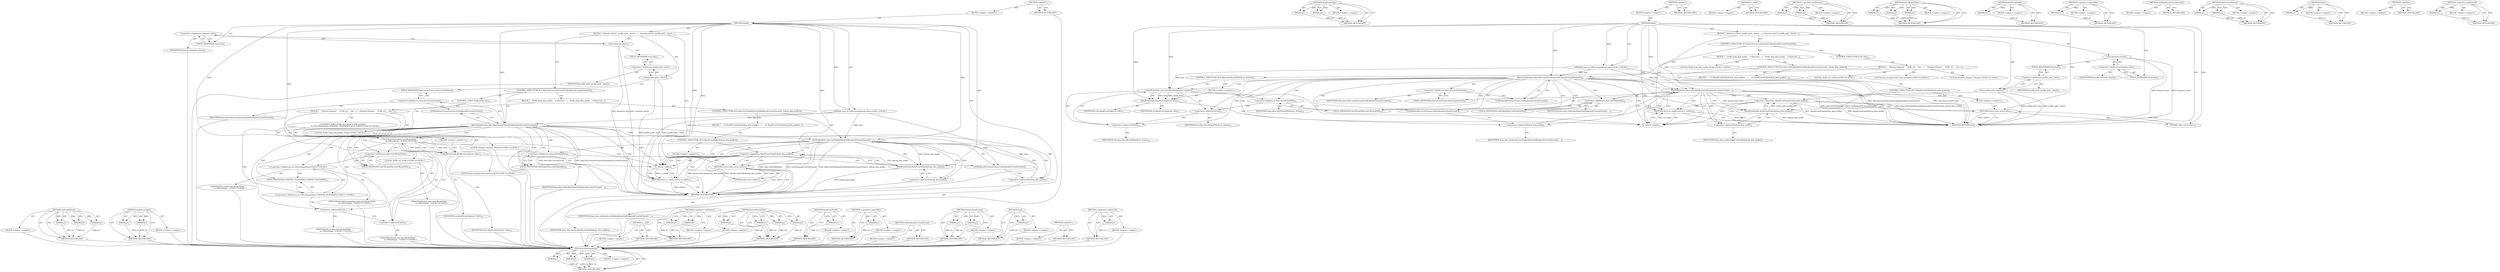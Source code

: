 digraph "&lt;operator&gt;.addressOf" {
vulnerable_108 [label=<(METHOD,GetPickledData)>];
vulnerable_109 [label=<(PARAM,p1)>];
vulnerable_110 [label=<(PARAM,p2)>];
vulnerable_111 [label=<(PARAM,p3)>];
vulnerable_112 [label=<(BLOCK,&lt;empty&gt;,&lt;empty&gt;)>];
vulnerable_113 [label=<(METHOD_RETURN,ANY)>];
vulnerable_132 [label=<(METHOD,ReadFromTuple)>];
vulnerable_133 [label=<(PARAM,p1)>];
vulnerable_134 [label=<(PARAM,p2)>];
vulnerable_135 [label=<(BLOCK,&lt;empty&gt;,&lt;empty&gt;)>];
vulnerable_136 [label=<(METHOD_RETURN,ANY)>];
vulnerable_6 [label=<(METHOD,&lt;global&gt;)<SUB>1</SUB>>];
vulnerable_7 [label=<(BLOCK,&lt;empty&gt;,&lt;empty&gt;)<SUB>1</SUB>>];
vulnerable_8 [label=<(METHOD,Read)<SUB>1</SUB>>];
vulnerable_9 [label="<(PARAM,const ui::OSExchangeData&amp; data)<SUB>1</SUB>>"];
vulnerable_10 [label=<(BLOCK,{
  elements.clear();

  profile_path_.clear();...,{
  elements.clear();

  profile_path_.clear();...)<SUB>1</SUB>>];
vulnerable_11 [label=<(clear,elements.clear())<SUB>2</SUB>>];
vulnerable_12 [label=<(&lt;operator&gt;.fieldAccess,elements.clear)<SUB>2</SUB>>];
vulnerable_13 [label=<(IDENTIFIER,elements,elements.clear())<SUB>2</SUB>>];
vulnerable_14 [label=<(FIELD_IDENTIFIER,clear,clear)<SUB>2</SUB>>];
vulnerable_15 [label=<(clear,profile_path_.clear())<SUB>4</SUB>>];
vulnerable_16 [label=<(&lt;operator&gt;.fieldAccess,profile_path_.clear)<SUB>4</SUB>>];
vulnerable_17 [label=<(IDENTIFIER,profile_path_,profile_path_.clear())<SUB>4</SUB>>];
vulnerable_18 [label=<(FIELD_IDENTIFIER,clear,clear)<SUB>4</SUB>>];
vulnerable_19 [label=<(CONTROL_STRUCTURE,IF,if (data.HasCustomFormat(GetBookmarkCustomFormat())))<SUB>6</SUB>>];
vulnerable_20 [label=<(HasCustomFormat,data.HasCustomFormat(GetBookmarkCustomFormat()))<SUB>6</SUB>>];
vulnerable_21 [label=<(&lt;operator&gt;.fieldAccess,data.HasCustomFormat)<SUB>6</SUB>>];
vulnerable_22 [label=<(IDENTIFIER,data,data.HasCustomFormat(GetBookmarkCustomFormat()))<SUB>6</SUB>>];
vulnerable_23 [label=<(FIELD_IDENTIFIER,HasCustomFormat,HasCustomFormat)<SUB>6</SUB>>];
vulnerable_24 [label=<(GetBookmarkCustomFormat,GetBookmarkCustomFormat())<SUB>6</SUB>>];
vulnerable_25 [label=<(BLOCK,{
    Pickle drag_data_pickle;
    if (data.Get...,{
    Pickle drag_data_pickle;
    if (data.Get...)<SUB>6</SUB>>];
vulnerable_26 [label="<(LOCAL,Pickle drag_data_pickle: Pickle)<SUB>7</SUB>>"];
vulnerable_27 [label=<(CONTROL_STRUCTURE,IF,if (data.GetPickledData(GetBookmarkCustomFormat(), &amp;drag_data_pickle)))<SUB>8</SUB>>];
vulnerable_28 [label=<(GetPickledData,data.GetPickledData(GetBookmarkCustomFormat(), ...)<SUB>8</SUB>>];
vulnerable_29 [label=<(&lt;operator&gt;.fieldAccess,data.GetPickledData)<SUB>8</SUB>>];
vulnerable_30 [label=<(IDENTIFIER,data,data.GetPickledData(GetBookmarkCustomFormat(), ...)<SUB>8</SUB>>];
vulnerable_31 [label=<(FIELD_IDENTIFIER,GetPickledData,GetPickledData)<SUB>8</SUB>>];
vulnerable_32 [label=<(GetBookmarkCustomFormat,GetBookmarkCustomFormat())<SUB>8</SUB>>];
vulnerable_33 [label=<(&lt;operator&gt;.addressOf,&amp;drag_data_pickle)<SUB>8</SUB>>];
vulnerable_34 [label=<(IDENTIFIER,drag_data_pickle,data.GetPickledData(GetBookmarkCustomFormat(), ...)<SUB>8</SUB>>];
vulnerable_35 [label=<(BLOCK,{
      if (!ReadFromPickle(&amp;drag_data_pickle))...,{
      if (!ReadFromPickle(&amp;drag_data_pickle))...)<SUB>8</SUB>>];
vulnerable_36 [label=<(CONTROL_STRUCTURE,IF,if (!ReadFromPickle(&amp;drag_data_pickle)))<SUB>9</SUB>>];
vulnerable_37 [label=<(&lt;operator&gt;.logicalNot,!ReadFromPickle(&amp;drag_data_pickle))<SUB>9</SUB>>];
vulnerable_38 [label=<(ReadFromPickle,ReadFromPickle(&amp;drag_data_pickle))<SUB>9</SUB>>];
vulnerable_39 [label=<(&lt;operator&gt;.addressOf,&amp;drag_data_pickle)<SUB>9</SUB>>];
vulnerable_40 [label=<(IDENTIFIER,drag_data_pickle,ReadFromPickle(&amp;drag_data_pickle))<SUB>9</SUB>>];
vulnerable_41 [label=<(BLOCK,&lt;empty&gt;,&lt;empty&gt;)<SUB>10</SUB>>];
vulnerable_42 [label=<(RETURN,return false;,return false;)<SUB>10</SUB>>];
vulnerable_43 [label=<(LITERAL,false,return false;)<SUB>10</SUB>>];
vulnerable_44 [label=<(CONTROL_STRUCTURE,ELSE,else)<SUB>12</SUB>>];
vulnerable_45 [label=<(BLOCK,{
     Element element;
     GURL url;
     bas...,{
     Element element;
     GURL url;
     bas...)<SUB>12</SUB>>];
vulnerable_46 [label="<(LOCAL,Element element: Element)<SUB>13</SUB>>"];
vulnerable_47 [label="<(LOCAL,GURL url: GURL)<SUB>14</SUB>>"];
vulnerable_48 [label="<(LOCAL,base.string16 title: base.string16)<SUB>15</SUB>>"];
vulnerable_49 [label=<(CONTROL_STRUCTURE,IF,if (data.GetURLAndTitle(&amp;url, &amp;title)))<SUB>16</SUB>>];
vulnerable_50 [label=<(GetURLAndTitle,data.GetURLAndTitle(&amp;url, &amp;title))<SUB>16</SUB>>];
vulnerable_51 [label=<(&lt;operator&gt;.fieldAccess,data.GetURLAndTitle)<SUB>16</SUB>>];
vulnerable_52 [label=<(IDENTIFIER,data,data.GetURLAndTitle(&amp;url, &amp;title))<SUB>16</SUB>>];
vulnerable_53 [label=<(FIELD_IDENTIFIER,GetURLAndTitle,GetURLAndTitle)<SUB>16</SUB>>];
vulnerable_54 [label=<(&lt;operator&gt;.addressOf,&amp;url)<SUB>16</SUB>>];
vulnerable_55 [label=<(IDENTIFIER,url,data.GetURLAndTitle(&amp;url, &amp;title))<SUB>16</SUB>>];
vulnerable_56 [label=<(&lt;operator&gt;.addressOf,&amp;title)<SUB>16</SUB>>];
vulnerable_57 [label=<(IDENTIFIER,title,data.GetURLAndTitle(&amp;url, &amp;title))<SUB>16</SUB>>];
vulnerable_58 [label=<(BLOCK,&lt;empty&gt;,&lt;empty&gt;)<SUB>17</SUB>>];
vulnerable_59 [label=<(ReadFromTuple,ReadFromTuple(url, title))<SUB>17</SUB>>];
vulnerable_60 [label=<(IDENTIFIER,url,ReadFromTuple(url, title))<SUB>17</SUB>>];
vulnerable_61 [label=<(IDENTIFIER,title,ReadFromTuple(url, title))<SUB>17</SUB>>];
vulnerable_62 [label=<(RETURN,return is_valid();,return is_valid();)<SUB>20</SUB>>];
vulnerable_63 [label=<(is_valid,is_valid())<SUB>20</SUB>>];
vulnerable_64 [label=<(METHOD_RETURN,bool)<SUB>1</SUB>>];
vulnerable_66 [label=<(METHOD_RETURN,ANY)<SUB>1</SUB>>];
vulnerable_137 [label=<(METHOD,is_valid)>];
vulnerable_138 [label=<(BLOCK,&lt;empty&gt;,&lt;empty&gt;)>];
vulnerable_139 [label=<(METHOD_RETURN,ANY)>];
vulnerable_95 [label=<(METHOD,&lt;operator&gt;.fieldAccess)>];
vulnerable_96 [label=<(PARAM,p1)>];
vulnerable_97 [label=<(PARAM,p2)>];
vulnerable_98 [label=<(BLOCK,&lt;empty&gt;,&lt;empty&gt;)>];
vulnerable_99 [label=<(METHOD_RETURN,ANY)>];
vulnerable_126 [label=<(METHOD,GetURLAndTitle)>];
vulnerable_127 [label=<(PARAM,p1)>];
vulnerable_128 [label=<(PARAM,p2)>];
vulnerable_129 [label=<(PARAM,p3)>];
vulnerable_130 [label=<(BLOCK,&lt;empty&gt;,&lt;empty&gt;)>];
vulnerable_131 [label=<(METHOD_RETURN,ANY)>];
vulnerable_122 [label=<(METHOD,ReadFromPickle)>];
vulnerable_123 [label=<(PARAM,p1)>];
vulnerable_124 [label=<(BLOCK,&lt;empty&gt;,&lt;empty&gt;)>];
vulnerable_125 [label=<(METHOD_RETURN,ANY)>];
vulnerable_118 [label=<(METHOD,&lt;operator&gt;.logicalNot)>];
vulnerable_119 [label=<(PARAM,p1)>];
vulnerable_120 [label=<(BLOCK,&lt;empty&gt;,&lt;empty&gt;)>];
vulnerable_121 [label=<(METHOD_RETURN,ANY)>];
vulnerable_105 [label=<(METHOD,GetBookmarkCustomFormat)>];
vulnerable_106 [label=<(BLOCK,&lt;empty&gt;,&lt;empty&gt;)>];
vulnerable_107 [label=<(METHOD_RETURN,ANY)>];
vulnerable_100 [label=<(METHOD,HasCustomFormat)>];
vulnerable_101 [label=<(PARAM,p1)>];
vulnerable_102 [label=<(PARAM,p2)>];
vulnerable_103 [label=<(BLOCK,&lt;empty&gt;,&lt;empty&gt;)>];
vulnerable_104 [label=<(METHOD_RETURN,ANY)>];
vulnerable_91 [label=<(METHOD,clear)>];
vulnerable_92 [label=<(PARAM,p1)>];
vulnerable_93 [label=<(BLOCK,&lt;empty&gt;,&lt;empty&gt;)>];
vulnerable_94 [label=<(METHOD_RETURN,ANY)>];
vulnerable_85 [label=<(METHOD,&lt;global&gt;)<SUB>1</SUB>>];
vulnerable_86 [label=<(BLOCK,&lt;empty&gt;,&lt;empty&gt;)>];
vulnerable_87 [label=<(METHOD_RETURN,ANY)>];
vulnerable_114 [label=<(METHOD,&lt;operator&gt;.addressOf)>];
vulnerable_115 [label=<(PARAM,p1)>];
vulnerable_116 [label=<(BLOCK,&lt;empty&gt;,&lt;empty&gt;)>];
vulnerable_117 [label=<(METHOD_RETURN,ANY)>];
fixed_115 [label=<(METHOD,GetPickledData)>];
fixed_116 [label=<(PARAM,p1)>];
fixed_117 [label=<(PARAM,p2)>];
fixed_118 [label=<(PARAM,p3)>];
fixed_119 [label=<(BLOCK,&lt;empty&gt;,&lt;empty&gt;)>];
fixed_120 [label=<(METHOD_RETURN,ANY)>];
fixed_140 [label=<(METHOD,ReadFromTuple)>];
fixed_141 [label=<(PARAM,p1)>];
fixed_142 [label=<(PARAM,p2)>];
fixed_143 [label=<(BLOCK,&lt;empty&gt;,&lt;empty&gt;)>];
fixed_144 [label=<(METHOD_RETURN,ANY)>];
fixed_6 [label=<(METHOD,&lt;global&gt;)<SUB>1</SUB>>];
fixed_7 [label=<(BLOCK,&lt;empty&gt;,&lt;empty&gt;)<SUB>1</SUB>>];
fixed_8 [label=<(METHOD,Read)<SUB>1</SUB>>];
fixed_9 [label="<(PARAM,const ui::OSExchangeData&amp; data)<SUB>1</SUB>>"];
fixed_10 [label=<(BLOCK,{
  elements.clear();

  profile_path_.clear();...,{
  elements.clear();

  profile_path_.clear();...)<SUB>1</SUB>>];
fixed_11 [label=<(clear,elements.clear())<SUB>2</SUB>>];
fixed_12 [label=<(&lt;operator&gt;.fieldAccess,elements.clear)<SUB>2</SUB>>];
fixed_13 [label=<(IDENTIFIER,elements,elements.clear())<SUB>2</SUB>>];
fixed_14 [label=<(FIELD_IDENTIFIER,clear,clear)<SUB>2</SUB>>];
fixed_15 [label=<(clear,profile_path_.clear())<SUB>4</SUB>>];
fixed_16 [label=<(&lt;operator&gt;.fieldAccess,profile_path_.clear)<SUB>4</SUB>>];
fixed_17 [label=<(IDENTIFIER,profile_path_,profile_path_.clear())<SUB>4</SUB>>];
fixed_18 [label=<(FIELD_IDENTIFIER,clear,clear)<SUB>4</SUB>>];
fixed_19 [label=<(CONTROL_STRUCTURE,IF,if (data.HasCustomFormat(GetBookmarkCustomFormat())))<SUB>6</SUB>>];
fixed_20 [label=<(HasCustomFormat,data.HasCustomFormat(GetBookmarkCustomFormat()))<SUB>6</SUB>>];
fixed_21 [label=<(&lt;operator&gt;.fieldAccess,data.HasCustomFormat)<SUB>6</SUB>>];
fixed_22 [label=<(IDENTIFIER,data,data.HasCustomFormat(GetBookmarkCustomFormat()))<SUB>6</SUB>>];
fixed_23 [label=<(FIELD_IDENTIFIER,HasCustomFormat,HasCustomFormat)<SUB>6</SUB>>];
fixed_24 [label=<(GetBookmarkCustomFormat,GetBookmarkCustomFormat())<SUB>6</SUB>>];
fixed_25 [label=<(BLOCK,{
    Pickle drag_data_pickle;
    if (data.Get...,{
    Pickle drag_data_pickle;
    if (data.Get...)<SUB>6</SUB>>];
fixed_26 [label="<(LOCAL,Pickle drag_data_pickle: Pickle)<SUB>7</SUB>>"];
fixed_27 [label=<(CONTROL_STRUCTURE,IF,if (data.GetPickledData(GetBookmarkCustomFormat(), &amp;drag_data_pickle)))<SUB>8</SUB>>];
fixed_28 [label=<(GetPickledData,data.GetPickledData(GetBookmarkCustomFormat(), ...)<SUB>8</SUB>>];
fixed_29 [label=<(&lt;operator&gt;.fieldAccess,data.GetPickledData)<SUB>8</SUB>>];
fixed_30 [label=<(IDENTIFIER,data,data.GetPickledData(GetBookmarkCustomFormat(), ...)<SUB>8</SUB>>];
fixed_31 [label=<(FIELD_IDENTIFIER,GetPickledData,GetPickledData)<SUB>8</SUB>>];
fixed_32 [label=<(GetBookmarkCustomFormat,GetBookmarkCustomFormat())<SUB>8</SUB>>];
fixed_33 [label=<(&lt;operator&gt;.addressOf,&amp;drag_data_pickle)<SUB>8</SUB>>];
fixed_34 [label=<(IDENTIFIER,drag_data_pickle,data.GetPickledData(GetBookmarkCustomFormat(), ...)<SUB>8</SUB>>];
fixed_35 [label=<(BLOCK,{
      if (!ReadFromPickle(&amp;drag_data_pickle))...,{
      if (!ReadFromPickle(&amp;drag_data_pickle))...)<SUB>8</SUB>>];
fixed_36 [label=<(CONTROL_STRUCTURE,IF,if (!ReadFromPickle(&amp;drag_data_pickle)))<SUB>9</SUB>>];
fixed_37 [label=<(&lt;operator&gt;.logicalNot,!ReadFromPickle(&amp;drag_data_pickle))<SUB>9</SUB>>];
fixed_38 [label=<(ReadFromPickle,ReadFromPickle(&amp;drag_data_pickle))<SUB>9</SUB>>];
fixed_39 [label=<(&lt;operator&gt;.addressOf,&amp;drag_data_pickle)<SUB>9</SUB>>];
fixed_40 [label=<(IDENTIFIER,drag_data_pickle,ReadFromPickle(&amp;drag_data_pickle))<SUB>9</SUB>>];
fixed_41 [label=<(BLOCK,&lt;empty&gt;,&lt;empty&gt;)<SUB>10</SUB>>];
fixed_42 [label=<(RETURN,return false;,return false;)<SUB>10</SUB>>];
fixed_43 [label=<(LITERAL,false,return false;)<SUB>10</SUB>>];
fixed_44 [label=<(CONTROL_STRUCTURE,ELSE,else)<SUB>12</SUB>>];
fixed_45 [label=<(BLOCK,{
     Element element;
     GURL url;
     bas...,{
     Element element;
     GURL url;
     bas...)<SUB>12</SUB>>];
fixed_46 [label="<(LOCAL,Element element: Element)<SUB>13</SUB>>"];
fixed_47 [label="<(LOCAL,GURL url: GURL)<SUB>14</SUB>>"];
fixed_48 [label="<(LOCAL,base.string16 title: base.string16)<SUB>15</SUB>>"];
fixed_49 [label="<(CONTROL_STRUCTURE,IF,if (data.GetURLAndTitle(
            ui::OSExchangeData::CONVERT_FILENAMES, &amp;url, &amp;title)))<SUB>16</SUB>>"];
fixed_50 [label="<(GetURLAndTitle,data.GetURLAndTitle(
            ui::OSExchange...)<SUB>16</SUB>>"];
fixed_51 [label=<(&lt;operator&gt;.fieldAccess,data.GetURLAndTitle)<SUB>16</SUB>>];
fixed_52 [label="<(IDENTIFIER,data,data.GetURLAndTitle(
            ui::OSExchange...)<SUB>16</SUB>>"];
fixed_53 [label=<(FIELD_IDENTIFIER,GetURLAndTitle,GetURLAndTitle)<SUB>16</SUB>>];
fixed_54 [label="<(&lt;operator&gt;.fieldAccess,ui::OSExchangeData::CONVERT_FILENAMES)<SUB>17</SUB>>"];
fixed_55 [label="<(&lt;operator&gt;.fieldAccess,ui::OSExchangeData)<SUB>17</SUB>>"];
fixed_56 [label="<(IDENTIFIER,ui,data.GetURLAndTitle(
            ui::OSExchange...)<SUB>17</SUB>>"];
fixed_57 [label="<(IDENTIFIER,OSExchangeData,data.GetURLAndTitle(
            ui::OSExchange...)<SUB>17</SUB>>"];
fixed_58 [label=<(FIELD_IDENTIFIER,CONVERT_FILENAMES,CONVERT_FILENAMES)<SUB>17</SUB>>];
fixed_59 [label=<(&lt;operator&gt;.addressOf,&amp;url)<SUB>17</SUB>>];
fixed_60 [label="<(IDENTIFIER,url,data.GetURLAndTitle(
            ui::OSExchange...)<SUB>17</SUB>>"];
fixed_61 [label=<(&lt;operator&gt;.addressOf,&amp;title)<SUB>17</SUB>>];
fixed_62 [label="<(IDENTIFIER,title,data.GetURLAndTitle(
            ui::OSExchange...)<SUB>17</SUB>>"];
fixed_63 [label=<(BLOCK,&lt;empty&gt;,&lt;empty&gt;)<SUB>18</SUB>>];
fixed_64 [label=<(ReadFromTuple,ReadFromTuple(url, title))<SUB>18</SUB>>];
fixed_65 [label=<(IDENTIFIER,url,ReadFromTuple(url, title))<SUB>18</SUB>>];
fixed_66 [label=<(IDENTIFIER,title,ReadFromTuple(url, title))<SUB>18</SUB>>];
fixed_67 [label=<(RETURN,return is_valid();,return is_valid();)<SUB>21</SUB>>];
fixed_68 [label=<(is_valid,is_valid())<SUB>21</SUB>>];
fixed_69 [label=<(METHOD_RETURN,bool)<SUB>1</SUB>>];
fixed_71 [label=<(METHOD_RETURN,ANY)<SUB>1</SUB>>];
fixed_145 [label=<(METHOD,is_valid)>];
fixed_146 [label=<(BLOCK,&lt;empty&gt;,&lt;empty&gt;)>];
fixed_147 [label=<(METHOD_RETURN,ANY)>];
fixed_102 [label=<(METHOD,&lt;operator&gt;.fieldAccess)>];
fixed_103 [label=<(PARAM,p1)>];
fixed_104 [label=<(PARAM,p2)>];
fixed_105 [label=<(BLOCK,&lt;empty&gt;,&lt;empty&gt;)>];
fixed_106 [label=<(METHOD_RETURN,ANY)>];
fixed_133 [label=<(METHOD,GetURLAndTitle)>];
fixed_134 [label=<(PARAM,p1)>];
fixed_135 [label=<(PARAM,p2)>];
fixed_136 [label=<(PARAM,p3)>];
fixed_137 [label=<(PARAM,p4)>];
fixed_138 [label=<(BLOCK,&lt;empty&gt;,&lt;empty&gt;)>];
fixed_139 [label=<(METHOD_RETURN,ANY)>];
fixed_129 [label=<(METHOD,ReadFromPickle)>];
fixed_130 [label=<(PARAM,p1)>];
fixed_131 [label=<(BLOCK,&lt;empty&gt;,&lt;empty&gt;)>];
fixed_132 [label=<(METHOD_RETURN,ANY)>];
fixed_125 [label=<(METHOD,&lt;operator&gt;.logicalNot)>];
fixed_126 [label=<(PARAM,p1)>];
fixed_127 [label=<(BLOCK,&lt;empty&gt;,&lt;empty&gt;)>];
fixed_128 [label=<(METHOD_RETURN,ANY)>];
fixed_112 [label=<(METHOD,GetBookmarkCustomFormat)>];
fixed_113 [label=<(BLOCK,&lt;empty&gt;,&lt;empty&gt;)>];
fixed_114 [label=<(METHOD_RETURN,ANY)>];
fixed_107 [label=<(METHOD,HasCustomFormat)>];
fixed_108 [label=<(PARAM,p1)>];
fixed_109 [label=<(PARAM,p2)>];
fixed_110 [label=<(BLOCK,&lt;empty&gt;,&lt;empty&gt;)>];
fixed_111 [label=<(METHOD_RETURN,ANY)>];
fixed_98 [label=<(METHOD,clear)>];
fixed_99 [label=<(PARAM,p1)>];
fixed_100 [label=<(BLOCK,&lt;empty&gt;,&lt;empty&gt;)>];
fixed_101 [label=<(METHOD_RETURN,ANY)>];
fixed_92 [label=<(METHOD,&lt;global&gt;)<SUB>1</SUB>>];
fixed_93 [label=<(BLOCK,&lt;empty&gt;,&lt;empty&gt;)>];
fixed_94 [label=<(METHOD_RETURN,ANY)>];
fixed_121 [label=<(METHOD,&lt;operator&gt;.addressOf)>];
fixed_122 [label=<(PARAM,p1)>];
fixed_123 [label=<(BLOCK,&lt;empty&gt;,&lt;empty&gt;)>];
fixed_124 [label=<(METHOD_RETURN,ANY)>];
vulnerable_108 -> vulnerable_109  [key=0, label="AST: "];
vulnerable_108 -> vulnerable_109  [key=1, label="DDG: "];
vulnerable_108 -> vulnerable_112  [key=0, label="AST: "];
vulnerable_108 -> vulnerable_110  [key=0, label="AST: "];
vulnerable_108 -> vulnerable_110  [key=1, label="DDG: "];
vulnerable_108 -> vulnerable_113  [key=0, label="AST: "];
vulnerable_108 -> vulnerable_113  [key=1, label="CFG: "];
vulnerable_108 -> vulnerable_111  [key=0, label="AST: "];
vulnerable_108 -> vulnerable_111  [key=1, label="DDG: "];
vulnerable_109 -> vulnerable_113  [key=0, label="DDG: p1"];
vulnerable_110 -> vulnerable_113  [key=0, label="DDG: p2"];
vulnerable_111 -> vulnerable_113  [key=0, label="DDG: p3"];
vulnerable_132 -> vulnerable_133  [key=0, label="AST: "];
vulnerable_132 -> vulnerable_133  [key=1, label="DDG: "];
vulnerable_132 -> vulnerable_135  [key=0, label="AST: "];
vulnerable_132 -> vulnerable_134  [key=0, label="AST: "];
vulnerable_132 -> vulnerable_134  [key=1, label="DDG: "];
vulnerable_132 -> vulnerable_136  [key=0, label="AST: "];
vulnerable_132 -> vulnerable_136  [key=1, label="CFG: "];
vulnerable_133 -> vulnerable_136  [key=0, label="DDG: p1"];
vulnerable_134 -> vulnerable_136  [key=0, label="DDG: p2"];
vulnerable_6 -> vulnerable_7  [key=0, label="AST: "];
vulnerable_6 -> vulnerable_66  [key=0, label="AST: "];
vulnerable_6 -> vulnerable_66  [key=1, label="CFG: "];
vulnerable_7 -> vulnerable_8  [key=0, label="AST: "];
vulnerable_8 -> vulnerable_9  [key=0, label="AST: "];
vulnerable_8 -> vulnerable_9  [key=1, label="DDG: "];
vulnerable_8 -> vulnerable_10  [key=0, label="AST: "];
vulnerable_8 -> vulnerable_64  [key=0, label="AST: "];
vulnerable_8 -> vulnerable_14  [key=0, label="CFG: "];
vulnerable_8 -> vulnerable_63  [key=0, label="DDG: "];
vulnerable_8 -> vulnerable_20  [key=0, label="DDG: "];
vulnerable_8 -> vulnerable_28  [key=0, label="DDG: "];
vulnerable_8 -> vulnerable_50  [key=0, label="DDG: "];
vulnerable_8 -> vulnerable_42  [key=0, label="DDG: "];
vulnerable_8 -> vulnerable_59  [key=0, label="DDG: "];
vulnerable_8 -> vulnerable_38  [key=0, label="DDG: "];
vulnerable_8 -> vulnerable_43  [key=0, label="DDG: "];
vulnerable_9 -> vulnerable_64  [key=0, label="DDG: data"];
vulnerable_9 -> vulnerable_20  [key=0, label="DDG: data"];
vulnerable_9 -> vulnerable_28  [key=0, label="DDG: data"];
vulnerable_9 -> vulnerable_50  [key=0, label="DDG: data"];
vulnerable_10 -> vulnerable_11  [key=0, label="AST: "];
vulnerable_10 -> vulnerable_15  [key=0, label="AST: "];
vulnerable_10 -> vulnerable_19  [key=0, label="AST: "];
vulnerable_10 -> vulnerable_62  [key=0, label="AST: "];
vulnerable_11 -> vulnerable_12  [key=0, label="AST: "];
vulnerable_11 -> vulnerable_18  [key=0, label="CFG: "];
vulnerable_11 -> vulnerable_64  [key=0, label="DDG: elements.clear"];
vulnerable_11 -> vulnerable_64  [key=1, label="DDG: elements.clear()"];
vulnerable_12 -> vulnerable_13  [key=0, label="AST: "];
vulnerable_12 -> vulnerable_14  [key=0, label="AST: "];
vulnerable_12 -> vulnerable_11  [key=0, label="CFG: "];
vulnerable_14 -> vulnerable_12  [key=0, label="CFG: "];
vulnerable_15 -> vulnerable_16  [key=0, label="AST: "];
vulnerable_15 -> vulnerable_23  [key=0, label="CFG: "];
vulnerable_15 -> vulnerable_64  [key=0, label="DDG: profile_path_.clear"];
vulnerable_15 -> vulnerable_64  [key=1, label="DDG: profile_path_.clear()"];
vulnerable_16 -> vulnerable_17  [key=0, label="AST: "];
vulnerable_16 -> vulnerable_18  [key=0, label="AST: "];
vulnerable_16 -> vulnerable_15  [key=0, label="CFG: "];
vulnerable_18 -> vulnerable_16  [key=0, label="CFG: "];
vulnerable_19 -> vulnerable_20  [key=0, label="AST: "];
vulnerable_19 -> vulnerable_25  [key=0, label="AST: "];
vulnerable_19 -> vulnerable_44  [key=0, label="AST: "];
vulnerable_20 -> vulnerable_21  [key=0, label="AST: "];
vulnerable_20 -> vulnerable_24  [key=0, label="AST: "];
vulnerable_20 -> vulnerable_31  [key=0, label="CFG: "];
vulnerable_20 -> vulnerable_31  [key=1, label="CDG: "];
vulnerable_20 -> vulnerable_53  [key=0, label="CFG: "];
vulnerable_20 -> vulnerable_53  [key=1, label="CDG: "];
vulnerable_20 -> vulnerable_64  [key=0, label="DDG: data.HasCustomFormat"];
vulnerable_20 -> vulnerable_64  [key=1, label="DDG: data.HasCustomFormat(GetBookmarkCustomFormat())"];
vulnerable_20 -> vulnerable_32  [key=0, label="CDG: "];
vulnerable_20 -> vulnerable_33  [key=0, label="CDG: "];
vulnerable_20 -> vulnerable_51  [key=0, label="CDG: "];
vulnerable_20 -> vulnerable_28  [key=0, label="CDG: "];
vulnerable_20 -> vulnerable_56  [key=0, label="CDG: "];
vulnerable_20 -> vulnerable_63  [key=0, label="CDG: "];
vulnerable_20 -> vulnerable_29  [key=0, label="CDG: "];
vulnerable_20 -> vulnerable_50  [key=0, label="CDG: "];
vulnerable_20 -> vulnerable_54  [key=0, label="CDG: "];
vulnerable_20 -> vulnerable_62  [key=0, label="CDG: "];
vulnerable_21 -> vulnerable_22  [key=0, label="AST: "];
vulnerable_21 -> vulnerable_23  [key=0, label="AST: "];
vulnerable_21 -> vulnerable_24  [key=0, label="CFG: "];
vulnerable_23 -> vulnerable_21  [key=0, label="CFG: "];
vulnerable_24 -> vulnerable_20  [key=0, label="CFG: "];
vulnerable_25 -> vulnerable_26  [key=0, label="AST: "];
vulnerable_25 -> vulnerable_27  [key=0, label="AST: "];
vulnerable_27 -> vulnerable_28  [key=0, label="AST: "];
vulnerable_27 -> vulnerable_35  [key=0, label="AST: "];
vulnerable_28 -> vulnerable_29  [key=0, label="AST: "];
vulnerable_28 -> vulnerable_32  [key=0, label="AST: "];
vulnerable_28 -> vulnerable_33  [key=0, label="AST: "];
vulnerable_28 -> vulnerable_63  [key=0, label="CFG: "];
vulnerable_28 -> vulnerable_63  [key=1, label="CDG: "];
vulnerable_28 -> vulnerable_39  [key=0, label="CFG: "];
vulnerable_28 -> vulnerable_39  [key=1, label="CDG: "];
vulnerable_28 -> vulnerable_64  [key=0, label="DDG: data.GetPickledData"];
vulnerable_28 -> vulnerable_64  [key=1, label="DDG: GetBookmarkCustomFormat()"];
vulnerable_28 -> vulnerable_64  [key=2, label="DDG: data.GetPickledData(GetBookmarkCustomFormat(), &amp;drag_data_pickle)"];
vulnerable_28 -> vulnerable_38  [key=0, label="DDG: &amp;drag_data_pickle"];
vulnerable_28 -> vulnerable_38  [key=1, label="CDG: "];
vulnerable_28 -> vulnerable_37  [key=0, label="CDG: "];
vulnerable_28 -> vulnerable_62  [key=0, label="CDG: "];
vulnerable_29 -> vulnerable_30  [key=0, label="AST: "];
vulnerable_29 -> vulnerable_31  [key=0, label="AST: "];
vulnerable_29 -> vulnerable_32  [key=0, label="CFG: "];
vulnerable_31 -> vulnerable_29  [key=0, label="CFG: "];
vulnerable_32 -> vulnerable_33  [key=0, label="CFG: "];
vulnerable_33 -> vulnerable_34  [key=0, label="AST: "];
vulnerable_33 -> vulnerable_28  [key=0, label="CFG: "];
vulnerable_35 -> vulnerable_36  [key=0, label="AST: "];
vulnerable_36 -> vulnerable_37  [key=0, label="AST: "];
vulnerable_36 -> vulnerable_41  [key=0, label="AST: "];
vulnerable_37 -> vulnerable_38  [key=0, label="AST: "];
vulnerable_37 -> vulnerable_63  [key=0, label="CFG: "];
vulnerable_37 -> vulnerable_63  [key=1, label="CDG: "];
vulnerable_37 -> vulnerable_42  [key=0, label="CFG: "];
vulnerable_37 -> vulnerable_42  [key=1, label="CDG: "];
vulnerable_37 -> vulnerable_64  [key=0, label="DDG: ReadFromPickle(&amp;drag_data_pickle)"];
vulnerable_37 -> vulnerable_64  [key=1, label="DDG: !ReadFromPickle(&amp;drag_data_pickle)"];
vulnerable_37 -> vulnerable_62  [key=0, label="CDG: "];
vulnerable_38 -> vulnerable_39  [key=0, label="AST: "];
vulnerable_38 -> vulnerable_37  [key=0, label="CFG: "];
vulnerable_38 -> vulnerable_37  [key=1, label="DDG: &amp;drag_data_pickle"];
vulnerable_38 -> vulnerable_64  [key=0, label="DDG: &amp;drag_data_pickle"];
vulnerable_39 -> vulnerable_40  [key=0, label="AST: "];
vulnerable_39 -> vulnerable_38  [key=0, label="CFG: "];
vulnerable_41 -> vulnerable_42  [key=0, label="AST: "];
vulnerable_42 -> vulnerable_43  [key=0, label="AST: "];
vulnerable_42 -> vulnerable_64  [key=0, label="CFG: "];
vulnerable_42 -> vulnerable_64  [key=1, label="DDG: &lt;RET&gt;"];
vulnerable_43 -> vulnerable_42  [key=0, label="DDG: false"];
vulnerable_44 -> vulnerable_45  [key=0, label="AST: "];
vulnerable_45 -> vulnerable_46  [key=0, label="AST: "];
vulnerable_45 -> vulnerable_47  [key=0, label="AST: "];
vulnerable_45 -> vulnerable_48  [key=0, label="AST: "];
vulnerable_45 -> vulnerable_49  [key=0, label="AST: "];
vulnerable_49 -> vulnerable_50  [key=0, label="AST: "];
vulnerable_49 -> vulnerable_58  [key=0, label="AST: "];
vulnerable_50 -> vulnerable_51  [key=0, label="AST: "];
vulnerable_50 -> vulnerable_54  [key=0, label="AST: "];
vulnerable_50 -> vulnerable_56  [key=0, label="AST: "];
vulnerable_50 -> vulnerable_63  [key=0, label="CFG: "];
vulnerable_50 -> vulnerable_59  [key=0, label="CFG: "];
vulnerable_50 -> vulnerable_59  [key=1, label="DDG: &amp;url"];
vulnerable_50 -> vulnerable_59  [key=2, label="DDG: &amp;title"];
vulnerable_50 -> vulnerable_59  [key=3, label="CDG: "];
vulnerable_51 -> vulnerable_52  [key=0, label="AST: "];
vulnerable_51 -> vulnerable_53  [key=0, label="AST: "];
vulnerable_51 -> vulnerable_54  [key=0, label="CFG: "];
vulnerable_53 -> vulnerable_51  [key=0, label="CFG: "];
vulnerable_54 -> vulnerable_55  [key=0, label="AST: "];
vulnerable_54 -> vulnerable_56  [key=0, label="CFG: "];
vulnerable_56 -> vulnerable_57  [key=0, label="AST: "];
vulnerable_56 -> vulnerable_50  [key=0, label="CFG: "];
vulnerable_58 -> vulnerable_59  [key=0, label="AST: "];
vulnerable_59 -> vulnerable_60  [key=0, label="AST: "];
vulnerable_59 -> vulnerable_61  [key=0, label="AST: "];
vulnerable_59 -> vulnerable_63  [key=0, label="CFG: "];
vulnerable_62 -> vulnerable_63  [key=0, label="AST: "];
vulnerable_62 -> vulnerable_64  [key=0, label="CFG: "];
vulnerable_62 -> vulnerable_64  [key=1, label="DDG: &lt;RET&gt;"];
vulnerable_63 -> vulnerable_62  [key=0, label="CFG: "];
vulnerable_63 -> vulnerable_62  [key=1, label="DDG: is_valid()"];
vulnerable_137 -> vulnerable_138  [key=0, label="AST: "];
vulnerable_137 -> vulnerable_139  [key=0, label="AST: "];
vulnerable_137 -> vulnerable_139  [key=1, label="CFG: "];
vulnerable_95 -> vulnerable_96  [key=0, label="AST: "];
vulnerable_95 -> vulnerable_96  [key=1, label="DDG: "];
vulnerable_95 -> vulnerable_98  [key=0, label="AST: "];
vulnerable_95 -> vulnerable_97  [key=0, label="AST: "];
vulnerable_95 -> vulnerable_97  [key=1, label="DDG: "];
vulnerable_95 -> vulnerable_99  [key=0, label="AST: "];
vulnerable_95 -> vulnerable_99  [key=1, label="CFG: "];
vulnerable_96 -> vulnerable_99  [key=0, label="DDG: p1"];
vulnerable_97 -> vulnerable_99  [key=0, label="DDG: p2"];
vulnerable_126 -> vulnerable_127  [key=0, label="AST: "];
vulnerable_126 -> vulnerable_127  [key=1, label="DDG: "];
vulnerable_126 -> vulnerable_130  [key=0, label="AST: "];
vulnerable_126 -> vulnerable_128  [key=0, label="AST: "];
vulnerable_126 -> vulnerable_128  [key=1, label="DDG: "];
vulnerable_126 -> vulnerable_131  [key=0, label="AST: "];
vulnerable_126 -> vulnerable_131  [key=1, label="CFG: "];
vulnerable_126 -> vulnerable_129  [key=0, label="AST: "];
vulnerable_126 -> vulnerable_129  [key=1, label="DDG: "];
vulnerable_127 -> vulnerable_131  [key=0, label="DDG: p1"];
vulnerable_128 -> vulnerable_131  [key=0, label="DDG: p2"];
vulnerable_129 -> vulnerable_131  [key=0, label="DDG: p3"];
vulnerable_122 -> vulnerable_123  [key=0, label="AST: "];
vulnerable_122 -> vulnerable_123  [key=1, label="DDG: "];
vulnerable_122 -> vulnerable_124  [key=0, label="AST: "];
vulnerable_122 -> vulnerable_125  [key=0, label="AST: "];
vulnerable_122 -> vulnerable_125  [key=1, label="CFG: "];
vulnerable_123 -> vulnerable_125  [key=0, label="DDG: p1"];
vulnerable_118 -> vulnerable_119  [key=0, label="AST: "];
vulnerable_118 -> vulnerable_119  [key=1, label="DDG: "];
vulnerable_118 -> vulnerable_120  [key=0, label="AST: "];
vulnerable_118 -> vulnerable_121  [key=0, label="AST: "];
vulnerable_118 -> vulnerable_121  [key=1, label="CFG: "];
vulnerable_119 -> vulnerable_121  [key=0, label="DDG: p1"];
vulnerable_105 -> vulnerable_106  [key=0, label="AST: "];
vulnerable_105 -> vulnerable_107  [key=0, label="AST: "];
vulnerable_105 -> vulnerable_107  [key=1, label="CFG: "];
vulnerable_100 -> vulnerable_101  [key=0, label="AST: "];
vulnerable_100 -> vulnerable_101  [key=1, label="DDG: "];
vulnerable_100 -> vulnerable_103  [key=0, label="AST: "];
vulnerable_100 -> vulnerable_102  [key=0, label="AST: "];
vulnerable_100 -> vulnerable_102  [key=1, label="DDG: "];
vulnerable_100 -> vulnerable_104  [key=0, label="AST: "];
vulnerable_100 -> vulnerable_104  [key=1, label="CFG: "];
vulnerable_101 -> vulnerable_104  [key=0, label="DDG: p1"];
vulnerable_102 -> vulnerable_104  [key=0, label="DDG: p2"];
vulnerable_91 -> vulnerable_92  [key=0, label="AST: "];
vulnerable_91 -> vulnerable_92  [key=1, label="DDG: "];
vulnerable_91 -> vulnerable_93  [key=0, label="AST: "];
vulnerable_91 -> vulnerable_94  [key=0, label="AST: "];
vulnerable_91 -> vulnerable_94  [key=1, label="CFG: "];
vulnerable_92 -> vulnerable_94  [key=0, label="DDG: p1"];
vulnerable_85 -> vulnerable_86  [key=0, label="AST: "];
vulnerable_85 -> vulnerable_87  [key=0, label="AST: "];
vulnerable_85 -> vulnerable_87  [key=1, label="CFG: "];
vulnerable_114 -> vulnerable_115  [key=0, label="AST: "];
vulnerable_114 -> vulnerable_115  [key=1, label="DDG: "];
vulnerable_114 -> vulnerable_116  [key=0, label="AST: "];
vulnerable_114 -> vulnerable_117  [key=0, label="AST: "];
vulnerable_114 -> vulnerable_117  [key=1, label="CFG: "];
vulnerable_115 -> vulnerable_117  [key=0, label="DDG: p1"];
fixed_115 -> fixed_116  [key=0, label="AST: "];
fixed_115 -> fixed_116  [key=1, label="DDG: "];
fixed_115 -> fixed_119  [key=0, label="AST: "];
fixed_115 -> fixed_117  [key=0, label="AST: "];
fixed_115 -> fixed_117  [key=1, label="DDG: "];
fixed_115 -> fixed_120  [key=0, label="AST: "];
fixed_115 -> fixed_120  [key=1, label="CFG: "];
fixed_115 -> fixed_118  [key=0, label="AST: "];
fixed_115 -> fixed_118  [key=1, label="DDG: "];
fixed_116 -> fixed_120  [key=0, label="DDG: p1"];
fixed_117 -> fixed_120  [key=0, label="DDG: p2"];
fixed_118 -> fixed_120  [key=0, label="DDG: p3"];
fixed_119 -> vulnerable_108  [key=0];
fixed_120 -> vulnerable_108  [key=0];
fixed_140 -> fixed_141  [key=0, label="AST: "];
fixed_140 -> fixed_141  [key=1, label="DDG: "];
fixed_140 -> fixed_143  [key=0, label="AST: "];
fixed_140 -> fixed_142  [key=0, label="AST: "];
fixed_140 -> fixed_142  [key=1, label="DDG: "];
fixed_140 -> fixed_144  [key=0, label="AST: "];
fixed_140 -> fixed_144  [key=1, label="CFG: "];
fixed_141 -> fixed_144  [key=0, label="DDG: p1"];
fixed_142 -> fixed_144  [key=0, label="DDG: p2"];
fixed_143 -> vulnerable_108  [key=0];
fixed_144 -> vulnerable_108  [key=0];
fixed_6 -> fixed_7  [key=0, label="AST: "];
fixed_6 -> fixed_71  [key=0, label="AST: "];
fixed_6 -> fixed_71  [key=1, label="CFG: "];
fixed_7 -> fixed_8  [key=0, label="AST: "];
fixed_8 -> fixed_9  [key=0, label="AST: "];
fixed_8 -> fixed_9  [key=1, label="DDG: "];
fixed_8 -> fixed_10  [key=0, label="AST: "];
fixed_8 -> fixed_69  [key=0, label="AST: "];
fixed_8 -> fixed_14  [key=0, label="CFG: "];
fixed_8 -> fixed_68  [key=0, label="DDG: "];
fixed_8 -> fixed_20  [key=0, label="DDG: "];
fixed_8 -> fixed_28  [key=0, label="DDG: "];
fixed_8 -> fixed_50  [key=0, label="DDG: "];
fixed_8 -> fixed_42  [key=0, label="DDG: "];
fixed_8 -> fixed_64  [key=0, label="DDG: "];
fixed_8 -> fixed_38  [key=0, label="DDG: "];
fixed_8 -> fixed_43  [key=0, label="DDG: "];
fixed_9 -> fixed_69  [key=0, label="DDG: data"];
fixed_9 -> fixed_20  [key=0, label="DDG: data"];
fixed_9 -> fixed_28  [key=0, label="DDG: data"];
fixed_9 -> fixed_50  [key=0, label="DDG: data"];
fixed_10 -> fixed_11  [key=0, label="AST: "];
fixed_10 -> fixed_15  [key=0, label="AST: "];
fixed_10 -> fixed_19  [key=0, label="AST: "];
fixed_10 -> fixed_67  [key=0, label="AST: "];
fixed_11 -> fixed_12  [key=0, label="AST: "];
fixed_11 -> fixed_18  [key=0, label="CFG: "];
fixed_11 -> fixed_69  [key=0, label="DDG: elements.clear"];
fixed_11 -> fixed_69  [key=1, label="DDG: elements.clear()"];
fixed_12 -> fixed_13  [key=0, label="AST: "];
fixed_12 -> fixed_14  [key=0, label="AST: "];
fixed_12 -> fixed_11  [key=0, label="CFG: "];
fixed_13 -> vulnerable_108  [key=0];
fixed_14 -> fixed_12  [key=0, label="CFG: "];
fixed_15 -> fixed_16  [key=0, label="AST: "];
fixed_15 -> fixed_23  [key=0, label="CFG: "];
fixed_15 -> fixed_69  [key=0, label="DDG: profile_path_.clear"];
fixed_15 -> fixed_69  [key=1, label="DDG: profile_path_.clear()"];
fixed_16 -> fixed_17  [key=0, label="AST: "];
fixed_16 -> fixed_18  [key=0, label="AST: "];
fixed_16 -> fixed_15  [key=0, label="CFG: "];
fixed_17 -> vulnerable_108  [key=0];
fixed_18 -> fixed_16  [key=0, label="CFG: "];
fixed_19 -> fixed_20  [key=0, label="AST: "];
fixed_19 -> fixed_25  [key=0, label="AST: "];
fixed_19 -> fixed_44  [key=0, label="AST: "];
fixed_20 -> fixed_21  [key=0, label="AST: "];
fixed_20 -> fixed_24  [key=0, label="AST: "];
fixed_20 -> fixed_31  [key=0, label="CFG: "];
fixed_20 -> fixed_31  [key=1, label="CDG: "];
fixed_20 -> fixed_53  [key=0, label="CFG: "];
fixed_20 -> fixed_53  [key=1, label="CDG: "];
fixed_20 -> fixed_69  [key=0, label="DDG: data.HasCustomFormat"];
fixed_20 -> fixed_69  [key=1, label="DDG: data.HasCustomFormat(GetBookmarkCustomFormat())"];
fixed_20 -> fixed_32  [key=0, label="CDG: "];
fixed_20 -> fixed_58  [key=0, label="CDG: "];
fixed_20 -> fixed_68  [key=0, label="CDG: "];
fixed_20 -> fixed_33  [key=0, label="CDG: "];
fixed_20 -> fixed_61  [key=0, label="CDG: "];
fixed_20 -> fixed_51  [key=0, label="CDG: "];
fixed_20 -> fixed_28  [key=0, label="CDG: "];
fixed_20 -> fixed_67  [key=0, label="CDG: "];
fixed_20 -> fixed_29  [key=0, label="CDG: "];
fixed_20 -> fixed_50  [key=0, label="CDG: "];
fixed_20 -> fixed_59  [key=0, label="CDG: "];
fixed_20 -> fixed_55  [key=0, label="CDG: "];
fixed_20 -> fixed_54  [key=0, label="CDG: "];
fixed_21 -> fixed_22  [key=0, label="AST: "];
fixed_21 -> fixed_23  [key=0, label="AST: "];
fixed_21 -> fixed_24  [key=0, label="CFG: "];
fixed_22 -> vulnerable_108  [key=0];
fixed_23 -> fixed_21  [key=0, label="CFG: "];
fixed_24 -> fixed_20  [key=0, label="CFG: "];
fixed_25 -> fixed_26  [key=0, label="AST: "];
fixed_25 -> fixed_27  [key=0, label="AST: "];
fixed_26 -> vulnerable_108  [key=0];
fixed_27 -> fixed_28  [key=0, label="AST: "];
fixed_27 -> fixed_35  [key=0, label="AST: "];
fixed_28 -> fixed_29  [key=0, label="AST: "];
fixed_28 -> fixed_32  [key=0, label="AST: "];
fixed_28 -> fixed_33  [key=0, label="AST: "];
fixed_28 -> fixed_68  [key=0, label="CFG: "];
fixed_28 -> fixed_68  [key=1, label="CDG: "];
fixed_28 -> fixed_39  [key=0, label="CFG: "];
fixed_28 -> fixed_39  [key=1, label="CDG: "];
fixed_28 -> fixed_69  [key=0, label="DDG: data.GetPickledData"];
fixed_28 -> fixed_69  [key=1, label="DDG: GetBookmarkCustomFormat()"];
fixed_28 -> fixed_69  [key=2, label="DDG: data.GetPickledData(GetBookmarkCustomFormat(), &amp;drag_data_pickle)"];
fixed_28 -> fixed_38  [key=0, label="DDG: &amp;drag_data_pickle"];
fixed_28 -> fixed_38  [key=1, label="CDG: "];
fixed_28 -> fixed_37  [key=0, label="CDG: "];
fixed_28 -> fixed_67  [key=0, label="CDG: "];
fixed_29 -> fixed_30  [key=0, label="AST: "];
fixed_29 -> fixed_31  [key=0, label="AST: "];
fixed_29 -> fixed_32  [key=0, label="CFG: "];
fixed_30 -> vulnerable_108  [key=0];
fixed_31 -> fixed_29  [key=0, label="CFG: "];
fixed_32 -> fixed_33  [key=0, label="CFG: "];
fixed_33 -> fixed_34  [key=0, label="AST: "];
fixed_33 -> fixed_28  [key=0, label="CFG: "];
fixed_34 -> vulnerable_108  [key=0];
fixed_35 -> fixed_36  [key=0, label="AST: "];
fixed_36 -> fixed_37  [key=0, label="AST: "];
fixed_36 -> fixed_41  [key=0, label="AST: "];
fixed_37 -> fixed_38  [key=0, label="AST: "];
fixed_37 -> fixed_68  [key=0, label="CFG: "];
fixed_37 -> fixed_68  [key=1, label="CDG: "];
fixed_37 -> fixed_42  [key=0, label="CFG: "];
fixed_37 -> fixed_42  [key=1, label="CDG: "];
fixed_37 -> fixed_69  [key=0, label="DDG: ReadFromPickle(&amp;drag_data_pickle)"];
fixed_37 -> fixed_69  [key=1, label="DDG: !ReadFromPickle(&amp;drag_data_pickle)"];
fixed_37 -> fixed_67  [key=0, label="CDG: "];
fixed_38 -> fixed_39  [key=0, label="AST: "];
fixed_38 -> fixed_37  [key=0, label="CFG: "];
fixed_38 -> fixed_37  [key=1, label="DDG: &amp;drag_data_pickle"];
fixed_38 -> fixed_69  [key=0, label="DDG: &amp;drag_data_pickle"];
fixed_39 -> fixed_40  [key=0, label="AST: "];
fixed_39 -> fixed_38  [key=0, label="CFG: "];
fixed_40 -> vulnerable_108  [key=0];
fixed_41 -> fixed_42  [key=0, label="AST: "];
fixed_42 -> fixed_43  [key=0, label="AST: "];
fixed_42 -> fixed_69  [key=0, label="CFG: "];
fixed_42 -> fixed_69  [key=1, label="DDG: &lt;RET&gt;"];
fixed_43 -> fixed_42  [key=0, label="DDG: false"];
fixed_44 -> fixed_45  [key=0, label="AST: "];
fixed_45 -> fixed_46  [key=0, label="AST: "];
fixed_45 -> fixed_47  [key=0, label="AST: "];
fixed_45 -> fixed_48  [key=0, label="AST: "];
fixed_45 -> fixed_49  [key=0, label="AST: "];
fixed_46 -> vulnerable_108  [key=0];
fixed_47 -> vulnerable_108  [key=0];
fixed_48 -> vulnerable_108  [key=0];
fixed_49 -> fixed_50  [key=0, label="AST: "];
fixed_49 -> fixed_63  [key=0, label="AST: "];
fixed_50 -> fixed_51  [key=0, label="AST: "];
fixed_50 -> fixed_54  [key=0, label="AST: "];
fixed_50 -> fixed_59  [key=0, label="AST: "];
fixed_50 -> fixed_61  [key=0, label="AST: "];
fixed_50 -> fixed_68  [key=0, label="CFG: "];
fixed_50 -> fixed_64  [key=0, label="CFG: "];
fixed_50 -> fixed_64  [key=1, label="DDG: &amp;url"];
fixed_50 -> fixed_64  [key=2, label="DDG: &amp;title"];
fixed_50 -> fixed_64  [key=3, label="CDG: "];
fixed_51 -> fixed_52  [key=0, label="AST: "];
fixed_51 -> fixed_53  [key=0, label="AST: "];
fixed_51 -> fixed_55  [key=0, label="CFG: "];
fixed_52 -> vulnerable_108  [key=0];
fixed_53 -> fixed_51  [key=0, label="CFG: "];
fixed_54 -> fixed_55  [key=0, label="AST: "];
fixed_54 -> fixed_58  [key=0, label="AST: "];
fixed_54 -> fixed_59  [key=0, label="CFG: "];
fixed_55 -> fixed_56  [key=0, label="AST: "];
fixed_55 -> fixed_57  [key=0, label="AST: "];
fixed_55 -> fixed_58  [key=0, label="CFG: "];
fixed_56 -> vulnerable_108  [key=0];
fixed_57 -> vulnerable_108  [key=0];
fixed_58 -> fixed_54  [key=0, label="CFG: "];
fixed_59 -> fixed_60  [key=0, label="AST: "];
fixed_59 -> fixed_61  [key=0, label="CFG: "];
fixed_60 -> vulnerable_108  [key=0];
fixed_61 -> fixed_62  [key=0, label="AST: "];
fixed_61 -> fixed_50  [key=0, label="CFG: "];
fixed_62 -> vulnerable_108  [key=0];
fixed_63 -> fixed_64  [key=0, label="AST: "];
fixed_64 -> fixed_65  [key=0, label="AST: "];
fixed_64 -> fixed_66  [key=0, label="AST: "];
fixed_64 -> fixed_68  [key=0, label="CFG: "];
fixed_65 -> vulnerable_108  [key=0];
fixed_66 -> vulnerable_108  [key=0];
fixed_67 -> fixed_68  [key=0, label="AST: "];
fixed_67 -> fixed_69  [key=0, label="CFG: "];
fixed_67 -> fixed_69  [key=1, label="DDG: &lt;RET&gt;"];
fixed_68 -> fixed_67  [key=0, label="CFG: "];
fixed_68 -> fixed_67  [key=1, label="DDG: is_valid()"];
fixed_69 -> vulnerable_108  [key=0];
fixed_71 -> vulnerable_108  [key=0];
fixed_145 -> fixed_146  [key=0, label="AST: "];
fixed_145 -> fixed_147  [key=0, label="AST: "];
fixed_145 -> fixed_147  [key=1, label="CFG: "];
fixed_146 -> vulnerable_108  [key=0];
fixed_147 -> vulnerable_108  [key=0];
fixed_102 -> fixed_103  [key=0, label="AST: "];
fixed_102 -> fixed_103  [key=1, label="DDG: "];
fixed_102 -> fixed_105  [key=0, label="AST: "];
fixed_102 -> fixed_104  [key=0, label="AST: "];
fixed_102 -> fixed_104  [key=1, label="DDG: "];
fixed_102 -> fixed_106  [key=0, label="AST: "];
fixed_102 -> fixed_106  [key=1, label="CFG: "];
fixed_103 -> fixed_106  [key=0, label="DDG: p1"];
fixed_104 -> fixed_106  [key=0, label="DDG: p2"];
fixed_105 -> vulnerable_108  [key=0];
fixed_106 -> vulnerable_108  [key=0];
fixed_133 -> fixed_134  [key=0, label="AST: "];
fixed_133 -> fixed_134  [key=1, label="DDG: "];
fixed_133 -> fixed_138  [key=0, label="AST: "];
fixed_133 -> fixed_135  [key=0, label="AST: "];
fixed_133 -> fixed_135  [key=1, label="DDG: "];
fixed_133 -> fixed_139  [key=0, label="AST: "];
fixed_133 -> fixed_139  [key=1, label="CFG: "];
fixed_133 -> fixed_136  [key=0, label="AST: "];
fixed_133 -> fixed_136  [key=1, label="DDG: "];
fixed_133 -> fixed_137  [key=0, label="AST: "];
fixed_133 -> fixed_137  [key=1, label="DDG: "];
fixed_134 -> fixed_139  [key=0, label="DDG: p1"];
fixed_135 -> fixed_139  [key=0, label="DDG: p2"];
fixed_136 -> fixed_139  [key=0, label="DDG: p3"];
fixed_137 -> fixed_139  [key=0, label="DDG: p4"];
fixed_138 -> vulnerable_108  [key=0];
fixed_139 -> vulnerable_108  [key=0];
fixed_129 -> fixed_130  [key=0, label="AST: "];
fixed_129 -> fixed_130  [key=1, label="DDG: "];
fixed_129 -> fixed_131  [key=0, label="AST: "];
fixed_129 -> fixed_132  [key=0, label="AST: "];
fixed_129 -> fixed_132  [key=1, label="CFG: "];
fixed_130 -> fixed_132  [key=0, label="DDG: p1"];
fixed_131 -> vulnerable_108  [key=0];
fixed_132 -> vulnerable_108  [key=0];
fixed_125 -> fixed_126  [key=0, label="AST: "];
fixed_125 -> fixed_126  [key=1, label="DDG: "];
fixed_125 -> fixed_127  [key=0, label="AST: "];
fixed_125 -> fixed_128  [key=0, label="AST: "];
fixed_125 -> fixed_128  [key=1, label="CFG: "];
fixed_126 -> fixed_128  [key=0, label="DDG: p1"];
fixed_127 -> vulnerable_108  [key=0];
fixed_128 -> vulnerable_108  [key=0];
fixed_112 -> fixed_113  [key=0, label="AST: "];
fixed_112 -> fixed_114  [key=0, label="AST: "];
fixed_112 -> fixed_114  [key=1, label="CFG: "];
fixed_113 -> vulnerable_108  [key=0];
fixed_114 -> vulnerable_108  [key=0];
fixed_107 -> fixed_108  [key=0, label="AST: "];
fixed_107 -> fixed_108  [key=1, label="DDG: "];
fixed_107 -> fixed_110  [key=0, label="AST: "];
fixed_107 -> fixed_109  [key=0, label="AST: "];
fixed_107 -> fixed_109  [key=1, label="DDG: "];
fixed_107 -> fixed_111  [key=0, label="AST: "];
fixed_107 -> fixed_111  [key=1, label="CFG: "];
fixed_108 -> fixed_111  [key=0, label="DDG: p1"];
fixed_109 -> fixed_111  [key=0, label="DDG: p2"];
fixed_110 -> vulnerable_108  [key=0];
fixed_111 -> vulnerable_108  [key=0];
fixed_98 -> fixed_99  [key=0, label="AST: "];
fixed_98 -> fixed_99  [key=1, label="DDG: "];
fixed_98 -> fixed_100  [key=0, label="AST: "];
fixed_98 -> fixed_101  [key=0, label="AST: "];
fixed_98 -> fixed_101  [key=1, label="CFG: "];
fixed_99 -> fixed_101  [key=0, label="DDG: p1"];
fixed_100 -> vulnerable_108  [key=0];
fixed_101 -> vulnerable_108  [key=0];
fixed_92 -> fixed_93  [key=0, label="AST: "];
fixed_92 -> fixed_94  [key=0, label="AST: "];
fixed_92 -> fixed_94  [key=1, label="CFG: "];
fixed_93 -> vulnerable_108  [key=0];
fixed_94 -> vulnerable_108  [key=0];
fixed_121 -> fixed_122  [key=0, label="AST: "];
fixed_121 -> fixed_122  [key=1, label="DDG: "];
fixed_121 -> fixed_123  [key=0, label="AST: "];
fixed_121 -> fixed_124  [key=0, label="AST: "];
fixed_121 -> fixed_124  [key=1, label="CFG: "];
fixed_122 -> fixed_124  [key=0, label="DDG: p1"];
fixed_123 -> vulnerable_108  [key=0];
fixed_124 -> vulnerable_108  [key=0];
}
